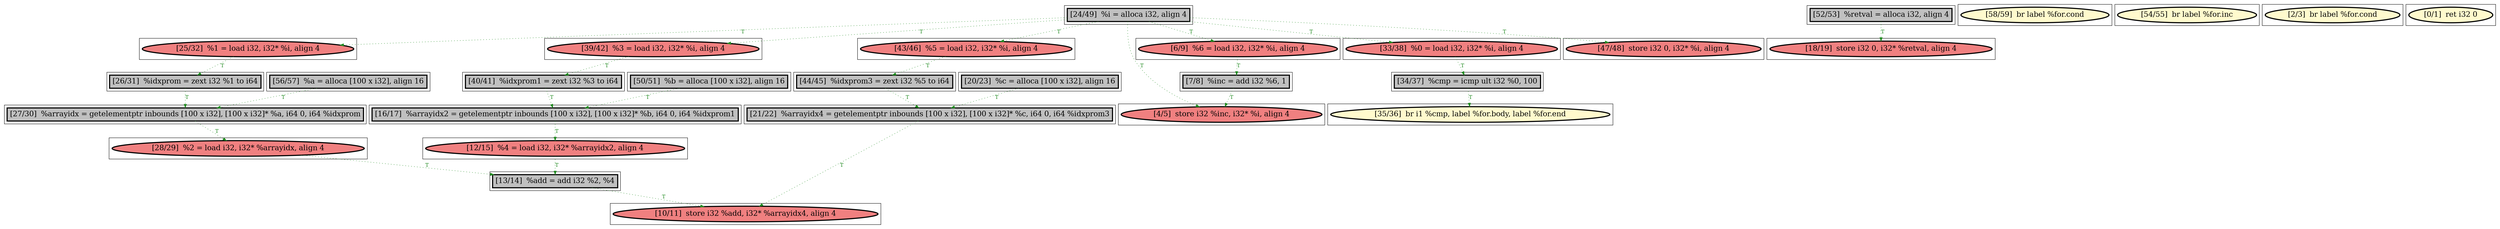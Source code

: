 
digraph G {



node129->node142 [style=dotted,color=forestgreen,label="T",fontcolor=forestgreen ]
node130->node132 [style=dotted,color=forestgreen,label="T",fontcolor=forestgreen ]
node137->node129 [style=dotted,color=forestgreen,label="T",fontcolor=forestgreen ]
node130->node141 [style=dotted,color=forestgreen,label="T",fontcolor=forestgreen ]
node142->node148 [style=dotted,color=forestgreen,label="T",fontcolor=forestgreen ]
node136->node126 [style=dotted,color=forestgreen,label="T",fontcolor=forestgreen ]
node125->node148 [style=dotted,color=forestgreen,label="T",fontcolor=forestgreen ]
node130->node123 [style=dotted,color=forestgreen,label="T",fontcolor=forestgreen ]
node141->node143 [style=dotted,color=forestgreen,label="T",fontcolor=forestgreen ]
node143->node144 [style=dotted,color=forestgreen,label="T",fontcolor=forestgreen ]
node132->node137 [style=dotted,color=forestgreen,label="T",fontcolor=forestgreen ]
node130->node145 [style=dotted,color=forestgreen,label="T",fontcolor=forestgreen ]
node123->node134 [style=dotted,color=forestgreen,label="T",fontcolor=forestgreen ]
node144->node124 [style=dotted,color=forestgreen,label="T",fontcolor=forestgreen ]
node130->node146 [style=dotted,color=forestgreen,label="T",fontcolor=forestgreen ]
node130->node122 [style=dotted,color=forestgreen,label="T",fontcolor=forestgreen ]
node128->node144 [style=dotted,color=forestgreen,label="T",fontcolor=forestgreen ]
node131->node126 [style=dotted,color=forestgreen,label="T",fontcolor=forestgreen ]
node133->node127 [style=dotted,color=forestgreen,label="T",fontcolor=forestgreen ]
node146->node147 [style=dotted,color=forestgreen,label="T",fontcolor=forestgreen ]
node130->node135 [style=dotted,color=forestgreen,label="T",fontcolor=forestgreen ]
node139->node129 [style=dotted,color=forestgreen,label="T",fontcolor=forestgreen ]
node147->node149 [style=dotted,color=forestgreen,label="T",fontcolor=forestgreen ]
node148->node124 [style=dotted,color=forestgreen,label="T",fontcolor=forestgreen ]
node134->node122 [style=dotted,color=forestgreen,label="T",fontcolor=forestgreen ]
node126->node125 [style=dotted,color=forestgreen,label="T",fontcolor=forestgreen ]
node145->node136 [style=dotted,color=forestgreen,label="T",fontcolor=forestgreen ]


subgraph cluster27 {


node147 [penwidth=3.0,fontsize=20,fillcolor=grey,label="[34/37]  %cmp = icmp ult i32 %0, 100",shape=rectangle,style=filled ]



}

subgraph cluster28 {


node148 [penwidth=3.0,fontsize=20,fillcolor=grey,label="[13/14]  %add = add i32 %2, %4",shape=rectangle,style=filled ]



}

subgraph cluster26 {


node146 [penwidth=3.0,fontsize=20,fillcolor=lightcoral,label="[33/38]  %0 = load i32, i32* %i, align 4",shape=ellipse,style=filled ]



}

subgraph cluster29 {


node149 [penwidth=3.0,fontsize=20,fillcolor=lemonchiffon,label="[35/36]  br i1 %cmp, label %for.body, label %for.end",shape=ellipse,style=filled ]



}

subgraph cluster25 {


node145 [penwidth=3.0,fontsize=20,fillcolor=lightcoral,label="[39/42]  %3 = load i32, i32* %i, align 4",shape=ellipse,style=filled ]



}

subgraph cluster24 {


node144 [penwidth=3.0,fontsize=20,fillcolor=grey,label="[21/22]  %arrayidx4 = getelementptr inbounds [100 x i32], [100 x i32]* %c, i64 0, i64 %idxprom3",shape=rectangle,style=filled ]



}

subgraph cluster22 {


node142 [penwidth=3.0,fontsize=20,fillcolor=lightcoral,label="[28/29]  %2 = load i32, i32* %arrayidx, align 4",shape=ellipse,style=filled ]



}

subgraph cluster20 {


node140 [penwidth=3.0,fontsize=20,fillcolor=lemonchiffon,label="[58/59]  br label %for.cond",shape=ellipse,style=filled ]



}

subgraph cluster18 {


node138 [penwidth=3.0,fontsize=20,fillcolor=lemonchiffon,label="[54/55]  br label %for.inc",shape=ellipse,style=filled ]



}

subgraph cluster16 {


node136 [penwidth=3.0,fontsize=20,fillcolor=grey,label="[40/41]  %idxprom1 = zext i32 %3 to i64",shape=rectangle,style=filled ]



}

subgraph cluster17 {


node137 [penwidth=3.0,fontsize=20,fillcolor=grey,label="[26/31]  %idxprom = zext i32 %1 to i64",shape=rectangle,style=filled ]



}

subgraph cluster4 {


node124 [penwidth=3.0,fontsize=20,fillcolor=lightcoral,label="[10/11]  store i32 %add, i32* %arrayidx4, align 4",shape=ellipse,style=filled ]



}

subgraph cluster3 {


node123 [penwidth=3.0,fontsize=20,fillcolor=lightcoral,label="[6/9]  %6 = load i32, i32* %i, align 4",shape=ellipse,style=filled ]



}

subgraph cluster2 {


node122 [penwidth=3.0,fontsize=20,fillcolor=lightcoral,label="[4/5]  store i32 %inc, i32* %i, align 4",shape=ellipse,style=filled ]



}

subgraph cluster1 {


node121 [penwidth=3.0,fontsize=20,fillcolor=lemonchiffon,label="[2/3]  br label %for.cond",shape=ellipse,style=filled ]



}

subgraph cluster12 {


node132 [penwidth=3.0,fontsize=20,fillcolor=lightcoral,label="[25/32]  %1 = load i32, i32* %i, align 4",shape=ellipse,style=filled ]



}

subgraph cluster5 {


node125 [penwidth=3.0,fontsize=20,fillcolor=lightcoral,label="[12/15]  %4 = load i32, i32* %arrayidx2, align 4",shape=ellipse,style=filled ]



}

subgraph cluster0 {


node120 [penwidth=3.0,fontsize=20,fillcolor=lemonchiffon,label="[0/1]  ret i32 0",shape=ellipse,style=filled ]



}

subgraph cluster6 {


node126 [penwidth=3.0,fontsize=20,fillcolor=grey,label="[16/17]  %arrayidx2 = getelementptr inbounds [100 x i32], [100 x i32]* %b, i64 0, i64 %idxprom1",shape=rectangle,style=filled ]



}

subgraph cluster14 {


node134 [penwidth=3.0,fontsize=20,fillcolor=grey,label="[7/8]  %inc = add i32 %6, 1",shape=rectangle,style=filled ]



}

subgraph cluster7 {


node127 [penwidth=3.0,fontsize=20,fillcolor=lightcoral,label="[18/19]  store i32 0, i32* %retval, align 4",shape=ellipse,style=filled ]



}

subgraph cluster23 {


node143 [penwidth=3.0,fontsize=20,fillcolor=grey,label="[44/45]  %idxprom3 = zext i32 %5 to i64",shape=rectangle,style=filled ]



}

subgraph cluster8 {


node128 [penwidth=3.0,fontsize=20,fillcolor=grey,label="[20/23]  %c = alloca [100 x i32], align 16",shape=rectangle,style=filled ]



}

subgraph cluster21 {


node141 [penwidth=3.0,fontsize=20,fillcolor=lightcoral,label="[43/46]  %5 = load i32, i32* %i, align 4",shape=ellipse,style=filled ]



}

subgraph cluster9 {


node129 [penwidth=3.0,fontsize=20,fillcolor=grey,label="[27/30]  %arrayidx = getelementptr inbounds [100 x i32], [100 x i32]* %a, i64 0, i64 %idxprom",shape=rectangle,style=filled ]



}

subgraph cluster19 {


node139 [penwidth=3.0,fontsize=20,fillcolor=grey,label="[56/57]  %a = alloca [100 x i32], align 16",shape=rectangle,style=filled ]



}

subgraph cluster10 {


node130 [penwidth=3.0,fontsize=20,fillcolor=grey,label="[24/49]  %i = alloca i32, align 4",shape=rectangle,style=filled ]



}

subgraph cluster11 {


node131 [penwidth=3.0,fontsize=20,fillcolor=grey,label="[50/51]  %b = alloca [100 x i32], align 16",shape=rectangle,style=filled ]



}

subgraph cluster13 {


node133 [penwidth=3.0,fontsize=20,fillcolor=grey,label="[52/53]  %retval = alloca i32, align 4",shape=rectangle,style=filled ]



}

subgraph cluster15 {


node135 [penwidth=3.0,fontsize=20,fillcolor=lightcoral,label="[47/48]  store i32 0, i32* %i, align 4",shape=ellipse,style=filled ]



}

}
